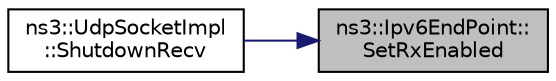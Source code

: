 digraph "ns3::Ipv6EndPoint::SetRxEnabled"
{
 // LATEX_PDF_SIZE
  edge [fontname="Helvetica",fontsize="10",labelfontname="Helvetica",labelfontsize="10"];
  node [fontname="Helvetica",fontsize="10",shape=record];
  rankdir="RL";
  Node1 [label="ns3::Ipv6EndPoint::\lSetRxEnabled",height=0.2,width=0.4,color="black", fillcolor="grey75", style="filled", fontcolor="black",tooltip="Enable or Disable the endpoint Rx capability."];
  Node1 -> Node2 [dir="back",color="midnightblue",fontsize="10",style="solid",fontname="Helvetica"];
  Node2 [label="ns3::UdpSocketImpl\l::ShutdownRecv",height=0.2,width=0.4,color="black", fillcolor="white", style="filled",URL="$classns3_1_1_udp_socket_impl.html#a63d835c2b62497baa89b2a3ff7341fd4",tooltip=" "];
}

